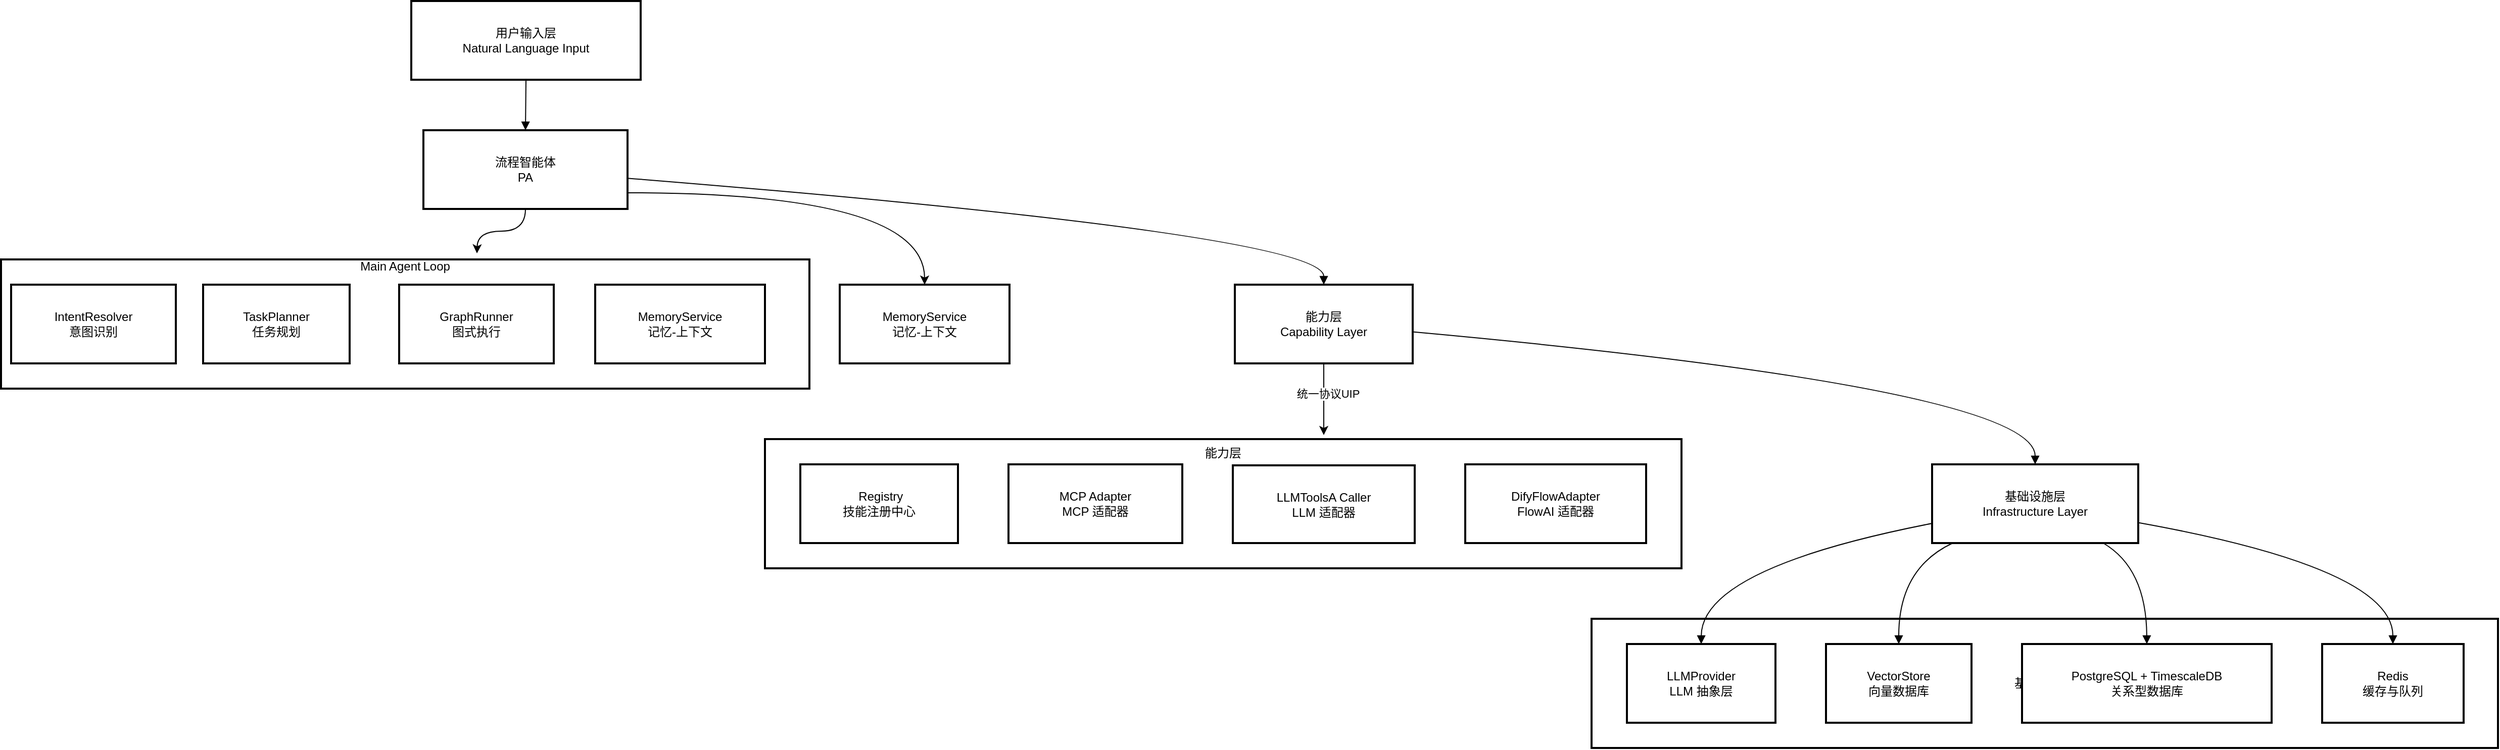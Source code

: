 <mxfile version="28.2.8">
  <diagram name="第 1 页" id="h3hgbBWcbdByqlCBYL9z">
    <mxGraphModel dx="1018" dy="571" grid="1" gridSize="10" guides="1" tooltips="1" connect="1" arrows="1" fold="1" page="1" pageScale="1" pageWidth="827" pageHeight="1169" math="0" shadow="0">
      <root>
        <mxCell id="0" />
        <mxCell id="1" parent="0" />
        <mxCell id="MmYG3WmRwx6jvEeJFVrk-1" value="基础设施层" style="whiteSpace=wrap;strokeWidth=2;" vertex="1" parent="1">
          <mxGeometry x="1594" y="632" width="897" height="128" as="geometry" />
        </mxCell>
        <mxCell id="MmYG3WmRwx6jvEeJFVrk-2" value="能力层&#xa;&#xa;&#xa;&#xa;&#xa;&#xa;&#xa;" style="whiteSpace=wrap;strokeWidth=2;" vertex="1" parent="1">
          <mxGeometry x="776" y="454" width="907" height="128" as="geometry" />
        </mxCell>
        <mxCell id="MmYG3WmRwx6jvEeJFVrk-3" value="Main Agent Loop&#xa;&#xa;&#xa;&#xa;&#xa;&#xa;&#xa;&#xa;" style="whiteSpace=wrap;strokeWidth=2;" vertex="1" parent="1">
          <mxGeometry x="20" y="276" width="800" height="128" as="geometry" />
        </mxCell>
        <mxCell id="MmYG3WmRwx6jvEeJFVrk-4" value="用户输入层&#xa;Natural Language Input" style="whiteSpace=wrap;strokeWidth=2;" vertex="1" parent="1">
          <mxGeometry x="426" y="20" width="227" height="78" as="geometry" />
        </mxCell>
        <mxCell id="MmYG3WmRwx6jvEeJFVrk-38" value="" style="edgeStyle=orthogonalEdgeStyle;rounded=0;orthogonalLoop=1;jettySize=auto;html=1;curved=1;" edge="1" parent="1" source="MmYG3WmRwx6jvEeJFVrk-5">
          <mxGeometry relative="1" as="geometry">
            <mxPoint x="491" y="270" as="targetPoint" />
          </mxGeometry>
        </mxCell>
        <mxCell id="MmYG3WmRwx6jvEeJFVrk-39" style="edgeStyle=orthogonalEdgeStyle;rounded=0;orthogonalLoop=1;jettySize=auto;html=1;entryX=0.5;entryY=0;entryDx=0;entryDy=0;curved=1;" edge="1" parent="1" source="MmYG3WmRwx6jvEeJFVrk-5" target="MmYG3WmRwx6jvEeJFVrk-35">
          <mxGeometry relative="1" as="geometry">
            <Array as="points">
              <mxPoint x="934" y="210" />
            </Array>
          </mxGeometry>
        </mxCell>
        <mxCell id="MmYG3WmRwx6jvEeJFVrk-5" value="流程智能体&#xa;PA" style="whiteSpace=wrap;strokeWidth=2;" vertex="1" parent="1">
          <mxGeometry x="438" y="148" width="202" height="78" as="geometry" />
        </mxCell>
        <mxCell id="MmYG3WmRwx6jvEeJFVrk-40" value="" style="edgeStyle=orthogonalEdgeStyle;rounded=0;orthogonalLoop=1;jettySize=auto;html=1;" edge="1" parent="1" source="MmYG3WmRwx6jvEeJFVrk-6">
          <mxGeometry relative="1" as="geometry">
            <mxPoint x="1329" y="450" as="targetPoint" />
          </mxGeometry>
        </mxCell>
        <mxCell id="MmYG3WmRwx6jvEeJFVrk-41" value="统一协议UIP" style="edgeLabel;html=1;align=center;verticalAlign=middle;resizable=0;points=[];" vertex="1" connectable="0" parent="MmYG3WmRwx6jvEeJFVrk-40">
          <mxGeometry x="-0.155" y="4" relative="1" as="geometry">
            <mxPoint as="offset" />
          </mxGeometry>
        </mxCell>
        <mxCell id="MmYG3WmRwx6jvEeJFVrk-6" value="能力层&#xa;Capability Layer" style="whiteSpace=wrap;strokeWidth=2;" vertex="1" parent="1">
          <mxGeometry x="1241" y="301" width="176" height="78" as="geometry" />
        </mxCell>
        <mxCell id="MmYG3WmRwx6jvEeJFVrk-7" value="基础设施层&#xa;Infrastructure Layer" style="whiteSpace=wrap;strokeWidth=2;" vertex="1" parent="1">
          <mxGeometry x="1931" y="479" width="204" height="78" as="geometry" />
        </mxCell>
        <mxCell id="MmYG3WmRwx6jvEeJFVrk-8" value="IntentResolver&#xa;意图识别" style="whiteSpace=wrap;strokeWidth=2;" vertex="1" parent="1">
          <mxGeometry x="30" y="301" width="163" height="78" as="geometry" />
        </mxCell>
        <mxCell id="MmYG3WmRwx6jvEeJFVrk-9" value="TaskPlanner&#xa;任务规划" style="whiteSpace=wrap;strokeWidth=2;" vertex="1" parent="1">
          <mxGeometry x="220" y="301" width="145" height="78" as="geometry" />
        </mxCell>
        <mxCell id="MmYG3WmRwx6jvEeJFVrk-10" value="GraphRunner&#xa;图式执行" style="whiteSpace=wrap;strokeWidth=2;" vertex="1" parent="1">
          <mxGeometry x="414" y="301" width="153" height="78" as="geometry" />
        </mxCell>
        <mxCell id="MmYG3WmRwx6jvEeJFVrk-11" value="MemoryService&#xa;记忆-上下文" style="whiteSpace=wrap;strokeWidth=2;" vertex="1" parent="1">
          <mxGeometry x="608" y="301" width="168" height="78" as="geometry" />
        </mxCell>
        <mxCell id="MmYG3WmRwx6jvEeJFVrk-12" value=" Registry&#xa;技能注册中心" style="whiteSpace=wrap;strokeWidth=2;" vertex="1" parent="1">
          <mxGeometry x="811" y="479" width="156" height="78" as="geometry" />
        </mxCell>
        <mxCell id="MmYG3WmRwx6jvEeJFVrk-13" value="MCP Adapter&#xa;MCP 适配器" style="whiteSpace=wrap;strokeWidth=2;" vertex="1" parent="1">
          <mxGeometry x="1017" y="479" width="172" height="78" as="geometry" />
        </mxCell>
        <mxCell id="MmYG3WmRwx6jvEeJFVrk-14" value="LLMToolsA Caller&#xa;LLM 适配器" style="whiteSpace=wrap;strokeWidth=2;" vertex="1" parent="1">
          <mxGeometry x="1239" y="480" width="180" height="77" as="geometry" />
        </mxCell>
        <mxCell id="MmYG3WmRwx6jvEeJFVrk-15" value="DifyFlowAdapter&#xa;FlowAI 适配器" style="whiteSpace=wrap;strokeWidth=2;" vertex="1" parent="1">
          <mxGeometry x="1469" y="479" width="179" height="78" as="geometry" />
        </mxCell>
        <mxCell id="MmYG3WmRwx6jvEeJFVrk-16" value="LLMProvider&#xa;LLM 抽象层" style="whiteSpace=wrap;strokeWidth=2;" vertex="1" parent="1">
          <mxGeometry x="1629" y="657" width="147" height="78" as="geometry" />
        </mxCell>
        <mxCell id="MmYG3WmRwx6jvEeJFVrk-17" value="VectorStore&#xa;向量数据库" style="whiteSpace=wrap;strokeWidth=2;" vertex="1" parent="1">
          <mxGeometry x="1826" y="657" width="144" height="78" as="geometry" />
        </mxCell>
        <mxCell id="MmYG3WmRwx6jvEeJFVrk-18" value="PostgreSQL + TimescaleDB&#xa;关系型数据库" style="whiteSpace=wrap;strokeWidth=2;" vertex="1" parent="1">
          <mxGeometry x="2020" y="657" width="247" height="78" as="geometry" />
        </mxCell>
        <mxCell id="MmYG3WmRwx6jvEeJFVrk-19" value="Redis&#xa;缓存与队列" style="whiteSpace=wrap;strokeWidth=2;" vertex="1" parent="1">
          <mxGeometry x="2317" y="657" width="140" height="78" as="geometry" />
        </mxCell>
        <mxCell id="MmYG3WmRwx6jvEeJFVrk-20" value="" style="curved=1;startArrow=none;endArrow=block;exitX=0.5;exitY=1;entryX=0.5;entryY=0;rounded=0;" edge="1" parent="1" source="MmYG3WmRwx6jvEeJFVrk-4" target="MmYG3WmRwx6jvEeJFVrk-5">
          <mxGeometry relative="1" as="geometry">
            <Array as="points" />
          </mxGeometry>
        </mxCell>
        <mxCell id="MmYG3WmRwx6jvEeJFVrk-21" value="" style="curved=1;startArrow=none;endArrow=block;exitX=1;exitY=0.61;entryX=0.5;entryY=0;rounded=0;" edge="1" parent="1" source="MmYG3WmRwx6jvEeJFVrk-5" target="MmYG3WmRwx6jvEeJFVrk-6">
          <mxGeometry relative="1" as="geometry">
            <Array as="points">
              <mxPoint x="1329" y="251" />
            </Array>
          </mxGeometry>
        </mxCell>
        <mxCell id="MmYG3WmRwx6jvEeJFVrk-22" value="" style="curved=1;startArrow=none;endArrow=block;exitX=1;exitY=0.6;entryX=0.5;entryY=0;rounded=0;" edge="1" parent="1" source="MmYG3WmRwx6jvEeJFVrk-6" target="MmYG3WmRwx6jvEeJFVrk-7">
          <mxGeometry relative="1" as="geometry">
            <Array as="points">
              <mxPoint x="2033" y="404" />
            </Array>
          </mxGeometry>
        </mxCell>
        <mxCell id="MmYG3WmRwx6jvEeJFVrk-31" value="" style="curved=1;startArrow=none;endArrow=block;exitX=0;exitY=0.75;entryX=0.5;entryY=0;rounded=0;" edge="1" parent="1" source="MmYG3WmRwx6jvEeJFVrk-7" target="MmYG3WmRwx6jvEeJFVrk-16">
          <mxGeometry relative="1" as="geometry">
            <Array as="points">
              <mxPoint x="1703" y="582" />
            </Array>
          </mxGeometry>
        </mxCell>
        <mxCell id="MmYG3WmRwx6jvEeJFVrk-32" value="" style="curved=1;startArrow=none;endArrow=block;exitX=0.1;exitY=1;entryX=0.5;entryY=0;rounded=0;" edge="1" parent="1" source="MmYG3WmRwx6jvEeJFVrk-7" target="MmYG3WmRwx6jvEeJFVrk-17">
          <mxGeometry relative="1" as="geometry">
            <Array as="points">
              <mxPoint x="1898" y="582" />
            </Array>
          </mxGeometry>
        </mxCell>
        <mxCell id="MmYG3WmRwx6jvEeJFVrk-33" value="" style="curved=1;startArrow=none;endArrow=block;exitX=0.83;exitY=1;entryX=0.5;entryY=0;rounded=0;" edge="1" parent="1" source="MmYG3WmRwx6jvEeJFVrk-7" target="MmYG3WmRwx6jvEeJFVrk-18">
          <mxGeometry relative="1" as="geometry">
            <Array as="points">
              <mxPoint x="2143" y="582" />
            </Array>
          </mxGeometry>
        </mxCell>
        <mxCell id="MmYG3WmRwx6jvEeJFVrk-34" value="" style="curved=1;startArrow=none;endArrow=block;exitX=1;exitY=0.74;entryX=0.5;entryY=0;rounded=0;" edge="1" parent="1" source="MmYG3WmRwx6jvEeJFVrk-7" target="MmYG3WmRwx6jvEeJFVrk-19">
          <mxGeometry relative="1" as="geometry">
            <Array as="points">
              <mxPoint x="2387" y="582" />
            </Array>
          </mxGeometry>
        </mxCell>
        <mxCell id="MmYG3WmRwx6jvEeJFVrk-35" value="MemoryService&#xa;记忆-上下文" style="whiteSpace=wrap;strokeWidth=2;" vertex="1" parent="1">
          <mxGeometry x="850" y="301" width="168" height="78" as="geometry" />
        </mxCell>
      </root>
    </mxGraphModel>
  </diagram>
</mxfile>

